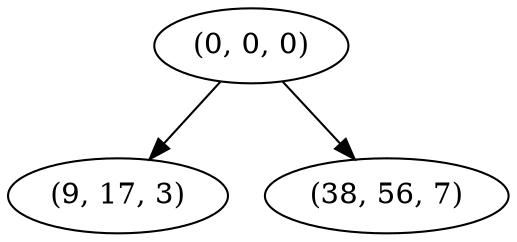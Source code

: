 digraph tree {
    "(0, 0, 0)";
    "(9, 17, 3)";
    "(38, 56, 7)";
    "(0, 0, 0)" -> "(9, 17, 3)";
    "(0, 0, 0)" -> "(38, 56, 7)";
}
